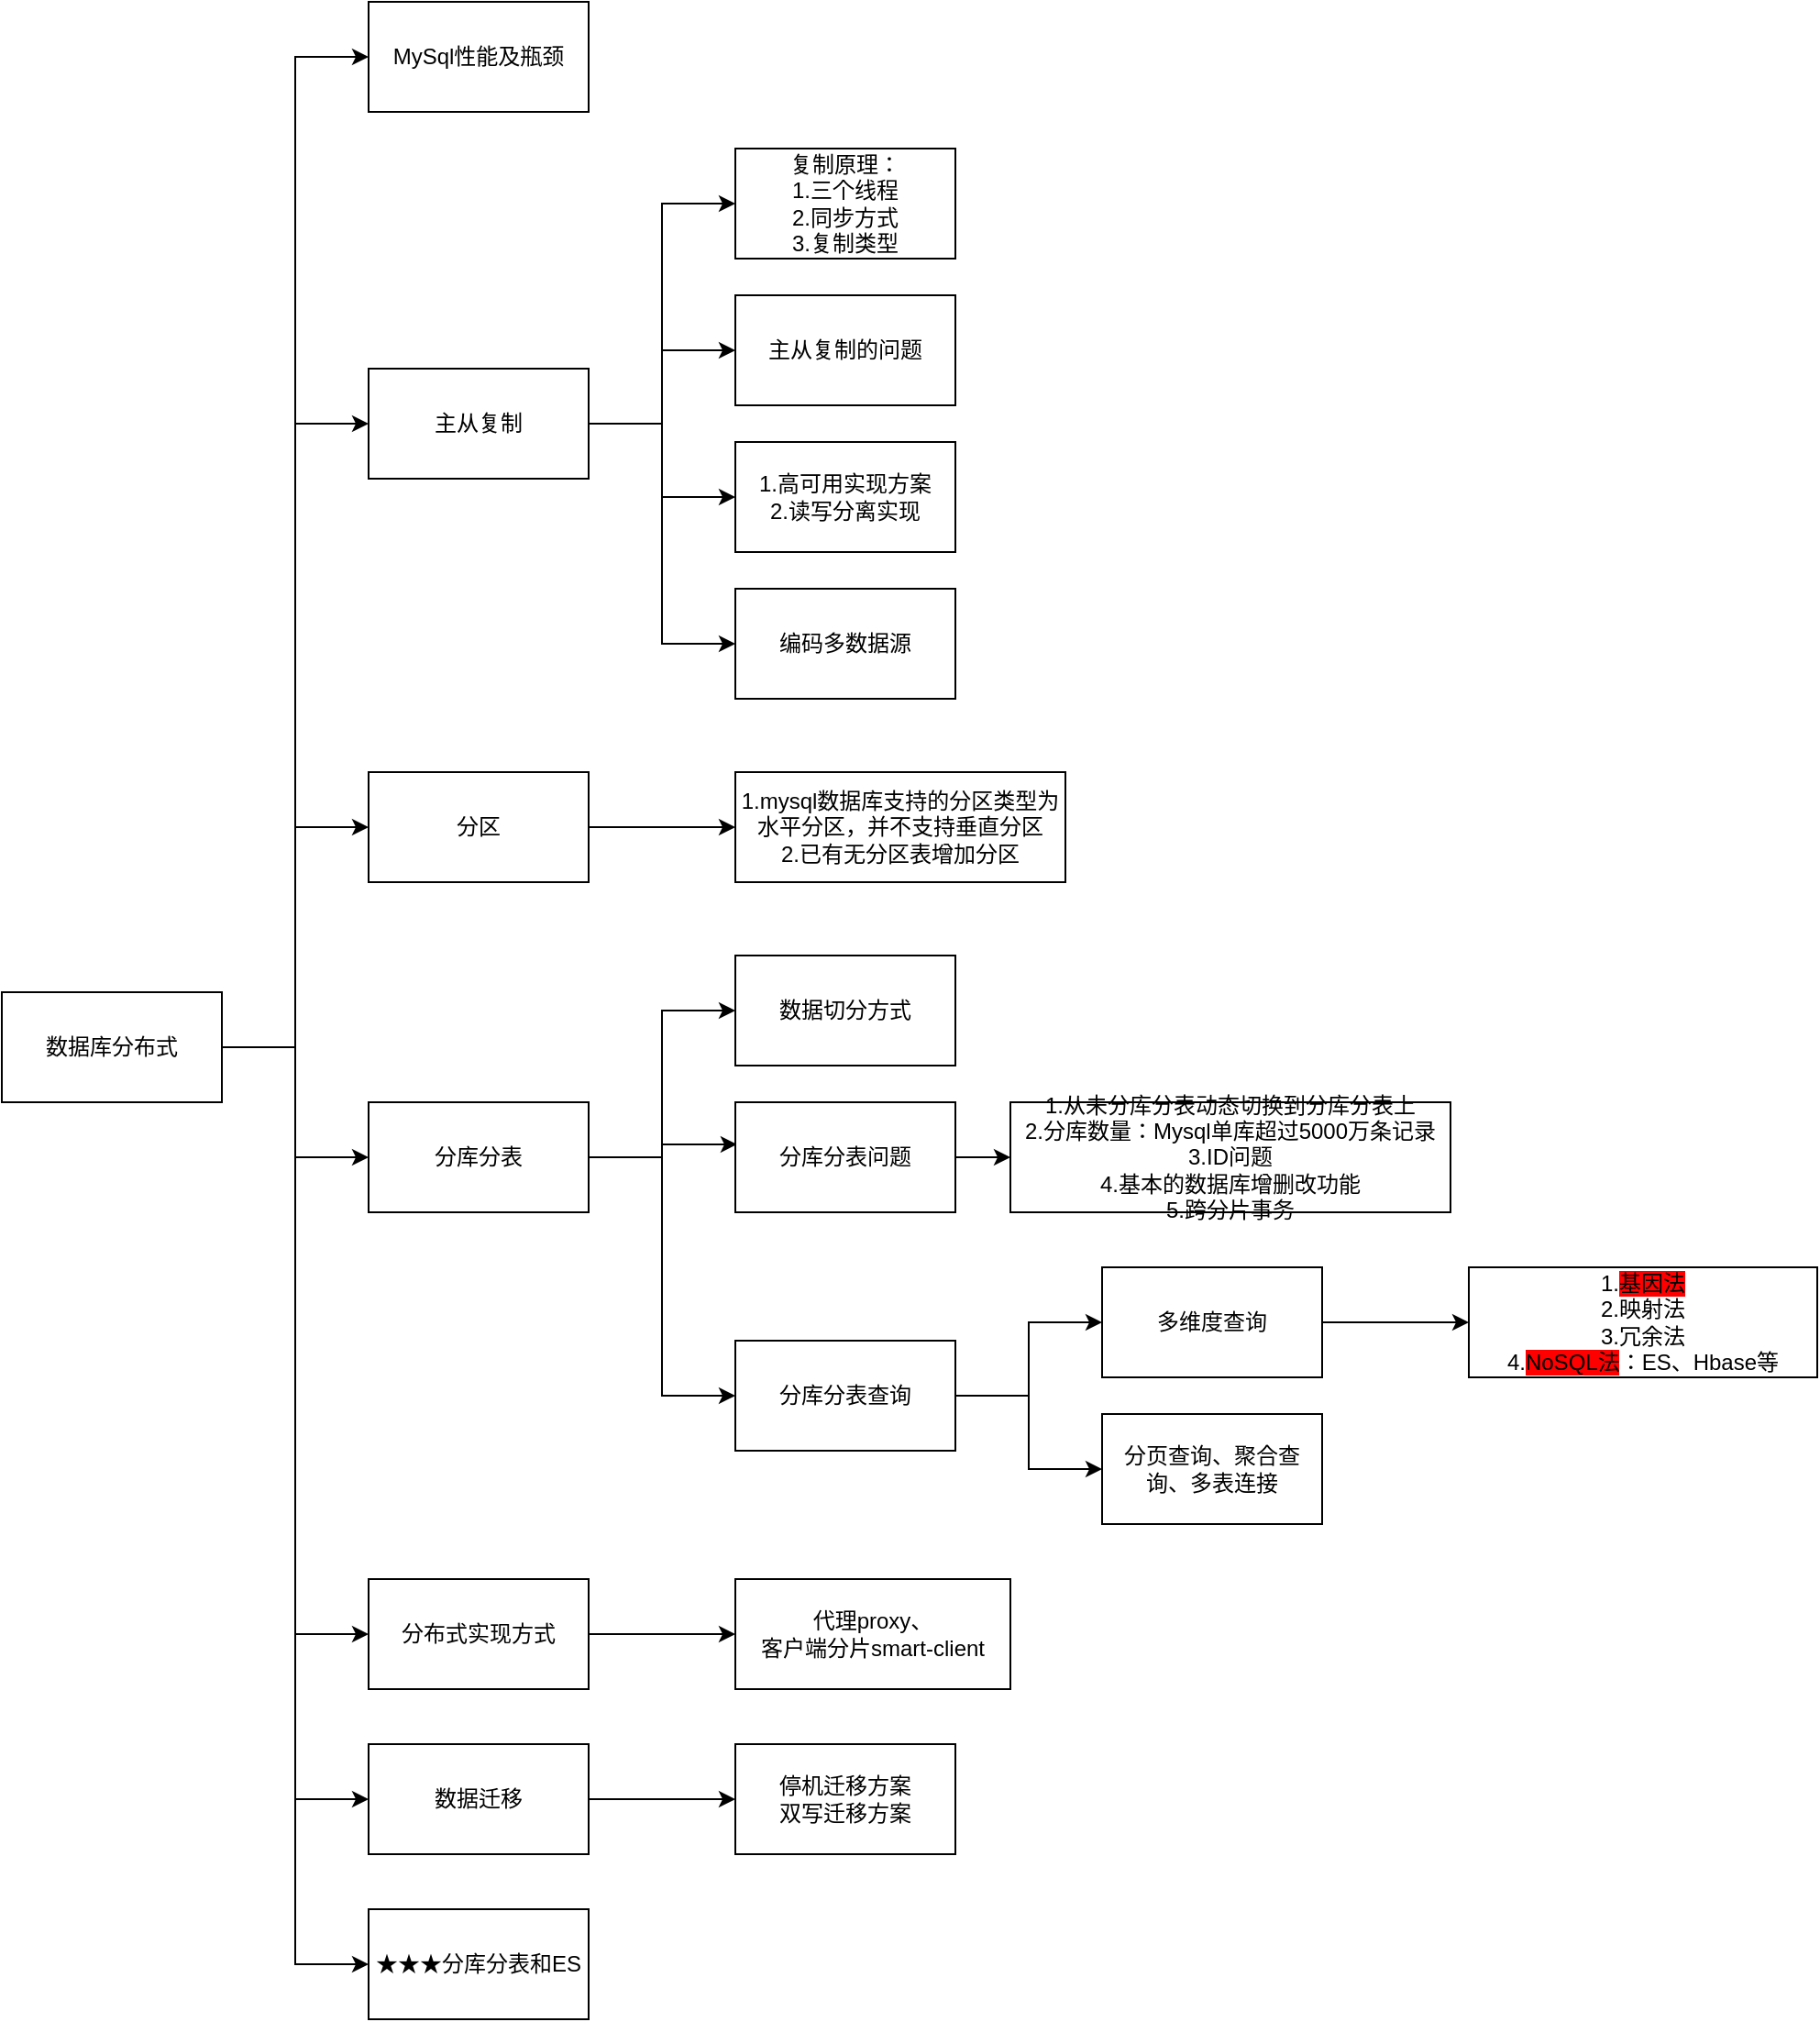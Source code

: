 <mxfile version="20.8.16" type="device"><diagram name="第 1 页" id="9qSOmLdFqSY6o_RUL84G"><mxGraphModel dx="1003" dy="828" grid="1" gridSize="10" guides="1" tooltips="1" connect="1" arrows="1" fold="1" page="1" pageScale="1" pageWidth="827" pageHeight="1169" math="0" shadow="0"><root><mxCell id="0"/><mxCell id="1" parent="0"/><mxCell id="IenSbk5PM1yaowfglLsW-3" value="" style="edgeStyle=orthogonalEdgeStyle;rounded=0;orthogonalLoop=1;jettySize=auto;html=1;entryX=0;entryY=0.5;entryDx=0;entryDy=0;" parent="1" source="IenSbk5PM1yaowfglLsW-1" target="IenSbk5PM1yaowfglLsW-2" edge="1"><mxGeometry relative="1" as="geometry"/></mxCell><mxCell id="IenSbk5PM1yaowfglLsW-8" style="edgeStyle=orthogonalEdgeStyle;rounded=0;orthogonalLoop=1;jettySize=auto;html=1;entryX=0;entryY=0.5;entryDx=0;entryDy=0;" parent="1" source="IenSbk5PM1yaowfglLsW-1" target="IenSbk5PM1yaowfglLsW-7" edge="1"><mxGeometry relative="1" as="geometry"/></mxCell><mxCell id="IenSbk5PM1yaowfglLsW-9" style="edgeStyle=orthogonalEdgeStyle;rounded=0;orthogonalLoop=1;jettySize=auto;html=1;entryX=0;entryY=0.5;entryDx=0;entryDy=0;" parent="1" source="IenSbk5PM1yaowfglLsW-1" target="IenSbk5PM1yaowfglLsW-6" edge="1"><mxGeometry relative="1" as="geometry"/></mxCell><mxCell id="IenSbk5PM1yaowfglLsW-10" style="edgeStyle=orthogonalEdgeStyle;rounded=0;orthogonalLoop=1;jettySize=auto;html=1;entryX=0;entryY=0.5;entryDx=0;entryDy=0;" parent="1" source="IenSbk5PM1yaowfglLsW-1" target="IenSbk5PM1yaowfglLsW-5" edge="1"><mxGeometry relative="1" as="geometry"/></mxCell><mxCell id="IenSbk5PM1yaowfglLsW-11" style="edgeStyle=orthogonalEdgeStyle;rounded=0;orthogonalLoop=1;jettySize=auto;html=1;entryX=0;entryY=0.5;entryDx=0;entryDy=0;" parent="1" source="IenSbk5PM1yaowfglLsW-1" target="IenSbk5PM1yaowfglLsW-4" edge="1"><mxGeometry relative="1" as="geometry"/></mxCell><mxCell id="IenSbk5PM1yaowfglLsW-13" style="edgeStyle=orthogonalEdgeStyle;rounded=0;orthogonalLoop=1;jettySize=auto;html=1;entryX=0;entryY=0.5;entryDx=0;entryDy=0;" parent="1" source="IenSbk5PM1yaowfglLsW-1" target="IenSbk5PM1yaowfglLsW-12" edge="1"><mxGeometry relative="1" as="geometry"/></mxCell><mxCell id="IenSbk5PM1yaowfglLsW-47" style="edgeStyle=orthogonalEdgeStyle;rounded=0;orthogonalLoop=1;jettySize=auto;html=1;entryX=0;entryY=0.5;entryDx=0;entryDy=0;" parent="1" source="IenSbk5PM1yaowfglLsW-1" target="IenSbk5PM1yaowfglLsW-46" edge="1"><mxGeometry relative="1" as="geometry"/></mxCell><mxCell id="IenSbk5PM1yaowfglLsW-1" value="数据库分布式" style="rounded=0;whiteSpace=wrap;html=1;" parent="1" vertex="1"><mxGeometry x="40" y="580" width="120" height="60" as="geometry"/></mxCell><mxCell id="IenSbk5PM1yaowfglLsW-15" value="" style="edgeStyle=orthogonalEdgeStyle;rounded=0;orthogonalLoop=1;jettySize=auto;html=1;entryX=0;entryY=0.5;entryDx=0;entryDy=0;" parent="1" source="IenSbk5PM1yaowfglLsW-2" target="IenSbk5PM1yaowfglLsW-14" edge="1"><mxGeometry relative="1" as="geometry"/></mxCell><mxCell id="IenSbk5PM1yaowfglLsW-22" style="edgeStyle=orthogonalEdgeStyle;rounded=0;orthogonalLoop=1;jettySize=auto;html=1;entryX=0;entryY=0.5;entryDx=0;entryDy=0;" parent="1" source="IenSbk5PM1yaowfglLsW-2" target="IenSbk5PM1yaowfglLsW-21" edge="1"><mxGeometry relative="1" as="geometry"/></mxCell><mxCell id="IenSbk5PM1yaowfglLsW-23" style="edgeStyle=orthogonalEdgeStyle;rounded=0;orthogonalLoop=1;jettySize=auto;html=1;" parent="1" source="IenSbk5PM1yaowfglLsW-2" target="IenSbk5PM1yaowfglLsW-20" edge="1"><mxGeometry relative="1" as="geometry"/></mxCell><mxCell id="IenSbk5PM1yaowfglLsW-24" style="edgeStyle=orthogonalEdgeStyle;rounded=0;orthogonalLoop=1;jettySize=auto;html=1;entryX=0;entryY=0.5;entryDx=0;entryDy=0;" parent="1" source="IenSbk5PM1yaowfglLsW-2" target="IenSbk5PM1yaowfglLsW-19" edge="1"><mxGeometry relative="1" as="geometry"/></mxCell><mxCell id="IenSbk5PM1yaowfglLsW-2" value="主从复制" style="rounded=0;whiteSpace=wrap;html=1;" parent="1" vertex="1"><mxGeometry x="240" y="240" width="120" height="60" as="geometry"/></mxCell><mxCell id="IenSbk5PM1yaowfglLsW-43" value="" style="edgeStyle=orthogonalEdgeStyle;rounded=0;orthogonalLoop=1;jettySize=auto;html=1;" parent="1" source="IenSbk5PM1yaowfglLsW-4" target="IenSbk5PM1yaowfglLsW-42" edge="1"><mxGeometry relative="1" as="geometry"/></mxCell><mxCell id="IenSbk5PM1yaowfglLsW-4" value="数据迁移" style="rounded=0;whiteSpace=wrap;html=1;" parent="1" vertex="1"><mxGeometry x="240" y="990" width="120" height="60" as="geometry"/></mxCell><mxCell id="IenSbk5PM1yaowfglLsW-28" value="" style="edgeStyle=orthogonalEdgeStyle;rounded=0;orthogonalLoop=1;jettySize=auto;html=1;entryX=0;entryY=0.5;entryDx=0;entryDy=0;" parent="1" source="IenSbk5PM1yaowfglLsW-5" target="IenSbk5PM1yaowfglLsW-27" edge="1"><mxGeometry relative="1" as="geometry"/></mxCell><mxCell id="IenSbk5PM1yaowfglLsW-31" style="edgeStyle=orthogonalEdgeStyle;rounded=0;orthogonalLoop=1;jettySize=auto;html=1;entryX=0.008;entryY=0.383;entryDx=0;entryDy=0;entryPerimeter=0;" parent="1" source="IenSbk5PM1yaowfglLsW-5" target="IenSbk5PM1yaowfglLsW-33" edge="1"><mxGeometry relative="1" as="geometry"/></mxCell><mxCell id="IenSbk5PM1yaowfglLsW-32" style="edgeStyle=orthogonalEdgeStyle;rounded=0;orthogonalLoop=1;jettySize=auto;html=1;entryX=0;entryY=0.5;entryDx=0;entryDy=0;" parent="1" source="IenSbk5PM1yaowfglLsW-5" target="IenSbk5PM1yaowfglLsW-30" edge="1"><mxGeometry relative="1" as="geometry"/></mxCell><mxCell id="IenSbk5PM1yaowfglLsW-5" value="分库分表" style="rounded=0;whiteSpace=wrap;html=1;" parent="1" vertex="1"><mxGeometry x="240" y="640" width="120" height="60" as="geometry"/></mxCell><mxCell id="IenSbk5PM1yaowfglLsW-26" value="" style="edgeStyle=orthogonalEdgeStyle;rounded=0;orthogonalLoop=1;jettySize=auto;html=1;" parent="1" source="IenSbk5PM1yaowfglLsW-6" target="IenSbk5PM1yaowfglLsW-25" edge="1"><mxGeometry relative="1" as="geometry"/></mxCell><mxCell id="IenSbk5PM1yaowfglLsW-6" value="分区" style="rounded=0;whiteSpace=wrap;html=1;" parent="1" vertex="1"><mxGeometry x="240" y="460" width="120" height="60" as="geometry"/></mxCell><mxCell id="IenSbk5PM1yaowfglLsW-7" value="MySql性能及瓶颈" style="rounded=0;whiteSpace=wrap;html=1;" parent="1" vertex="1"><mxGeometry x="240" y="40" width="120" height="60" as="geometry"/></mxCell><mxCell id="IenSbk5PM1yaowfglLsW-45" value="" style="edgeStyle=orthogonalEdgeStyle;rounded=0;orthogonalLoop=1;jettySize=auto;html=1;" parent="1" source="IenSbk5PM1yaowfglLsW-12" target="IenSbk5PM1yaowfglLsW-44" edge="1"><mxGeometry relative="1" as="geometry"/></mxCell><mxCell id="IenSbk5PM1yaowfglLsW-12" value="分布式实现方式" style="rounded=0;whiteSpace=wrap;html=1;" parent="1" vertex="1"><mxGeometry x="240" y="900" width="120" height="60" as="geometry"/></mxCell><mxCell id="IenSbk5PM1yaowfglLsW-14" value="&lt;div&gt;复制原理：&lt;br&gt;1.三个线程&lt;/div&gt;&lt;div&gt;2.同步方式&lt;/div&gt;&lt;div&gt;3.复制类型&lt;/div&gt;" style="rounded=0;whiteSpace=wrap;html=1;" parent="1" vertex="1"><mxGeometry x="440" y="120" width="120" height="60" as="geometry"/></mxCell><mxCell id="IenSbk5PM1yaowfglLsW-19" value="编码多数据源" style="rounded=0;whiteSpace=wrap;html=1;" parent="1" vertex="1"><mxGeometry x="440" y="360" width="120" height="60" as="geometry"/></mxCell><mxCell id="IenSbk5PM1yaowfglLsW-20" value="&lt;div&gt;1.高可用实现方案&lt;/div&gt;&lt;div&gt;2.读写分离实现&lt;/div&gt;" style="rounded=0;whiteSpace=wrap;html=1;" parent="1" vertex="1"><mxGeometry x="440" y="280" width="120" height="60" as="geometry"/></mxCell><mxCell id="IenSbk5PM1yaowfglLsW-21" value="主从复制的问题" style="rounded=0;whiteSpace=wrap;html=1;" parent="1" vertex="1"><mxGeometry x="440" y="200" width="120" height="60" as="geometry"/></mxCell><mxCell id="IenSbk5PM1yaowfglLsW-25" value="&lt;div&gt;1.mysql数据库支持的分区类型为水平分区，并不支持垂直分区&lt;/div&gt;&lt;div&gt;2.已有无分区表增加分区&lt;/div&gt;" style="rounded=0;whiteSpace=wrap;html=1;" parent="1" vertex="1"><mxGeometry x="440" y="460" width="180" height="60" as="geometry"/></mxCell><mxCell id="IenSbk5PM1yaowfglLsW-27" value="数据切分方式" style="rounded=0;whiteSpace=wrap;html=1;" parent="1" vertex="1"><mxGeometry x="440" y="560" width="120" height="60" as="geometry"/></mxCell><mxCell id="IenSbk5PM1yaowfglLsW-29" value="&lt;div&gt;1.从未分库分表动态切换到分库分表上&lt;/div&gt;&lt;div&gt;2.分库数量：Mysql单库超过5000万条记录&lt;/div&gt;&lt;div&gt;3.ID问题&lt;/div&gt;&lt;div&gt;4.基本的数据库增删改功能&lt;/div&gt;&lt;div&gt;5.跨分片事务&lt;/div&gt;" style="rounded=0;whiteSpace=wrap;html=1;" parent="1" vertex="1"><mxGeometry x="590" y="640" width="240" height="60" as="geometry"/></mxCell><mxCell id="IenSbk5PM1yaowfglLsW-37" value="" style="edgeStyle=orthogonalEdgeStyle;rounded=0;orthogonalLoop=1;jettySize=auto;html=1;entryX=0;entryY=0.5;entryDx=0;entryDy=0;" parent="1" source="IenSbk5PM1yaowfglLsW-30" target="IenSbk5PM1yaowfglLsW-36" edge="1"><mxGeometry relative="1" as="geometry"/></mxCell><mxCell id="IenSbk5PM1yaowfglLsW-39" style="edgeStyle=orthogonalEdgeStyle;rounded=0;orthogonalLoop=1;jettySize=auto;html=1;entryX=0;entryY=0.5;entryDx=0;entryDy=0;" parent="1" source="IenSbk5PM1yaowfglLsW-30" target="IenSbk5PM1yaowfglLsW-38" edge="1"><mxGeometry relative="1" as="geometry"/></mxCell><mxCell id="IenSbk5PM1yaowfglLsW-30" value="分库分表查询" style="rounded=0;whiteSpace=wrap;html=1;" parent="1" vertex="1"><mxGeometry x="440" y="770" width="120" height="60" as="geometry"/></mxCell><mxCell id="IenSbk5PM1yaowfglLsW-35" value="" style="edgeStyle=orthogonalEdgeStyle;rounded=0;orthogonalLoop=1;jettySize=auto;html=1;" parent="1" source="IenSbk5PM1yaowfglLsW-33" target="IenSbk5PM1yaowfglLsW-29" edge="1"><mxGeometry relative="1" as="geometry"/></mxCell><mxCell id="IenSbk5PM1yaowfglLsW-33" value="分库分表问题" style="rounded=0;whiteSpace=wrap;html=1;" parent="1" vertex="1"><mxGeometry x="440" y="640" width="120" height="60" as="geometry"/></mxCell><mxCell id="IenSbk5PM1yaowfglLsW-41" value="" style="edgeStyle=orthogonalEdgeStyle;rounded=0;orthogonalLoop=1;jettySize=auto;html=1;" parent="1" source="IenSbk5PM1yaowfglLsW-36" target="IenSbk5PM1yaowfglLsW-40" edge="1"><mxGeometry relative="1" as="geometry"/></mxCell><mxCell id="IenSbk5PM1yaowfglLsW-36" value="多维度查询" style="rounded=0;whiteSpace=wrap;html=1;" parent="1" vertex="1"><mxGeometry x="640" y="730" width="120" height="60" as="geometry"/></mxCell><mxCell id="IenSbk5PM1yaowfglLsW-38" value="分页查询、聚合查询、多表连接" style="rounded=0;whiteSpace=wrap;html=1;" parent="1" vertex="1"><mxGeometry x="640" y="810" width="120" height="60" as="geometry"/></mxCell><mxCell id="IenSbk5PM1yaowfglLsW-40" value="&lt;div&gt;1.&lt;span style=&quot;background-color: rgb(255, 0, 0);&quot;&gt;基因法&lt;/span&gt;&lt;/div&gt;&lt;div&gt;2.映射法&lt;/div&gt;&lt;div&gt;3.冗余法&lt;/div&gt;&lt;div&gt;4.&lt;span style=&quot;background-color: rgb(255, 0, 0);&quot;&gt;NoSQL法&lt;/span&gt;：ES、Hbase等&lt;/div&gt;" style="rounded=0;whiteSpace=wrap;html=1;" parent="1" vertex="1"><mxGeometry x="840" y="730" width="190" height="60" as="geometry"/></mxCell><mxCell id="IenSbk5PM1yaowfglLsW-42" value="&lt;div&gt;停机迁移方案&lt;/div&gt;&lt;div&gt;双写迁移方案&lt;/div&gt;" style="rounded=0;whiteSpace=wrap;html=1;" parent="1" vertex="1"><mxGeometry x="440" y="990" width="120" height="60" as="geometry"/></mxCell><mxCell id="IenSbk5PM1yaowfglLsW-44" value="&lt;div&gt;&lt;span style=&quot;background-color: initial;&quot;&gt;代理proxy、&lt;/span&gt;&lt;br&gt;&lt;/div&gt;&lt;div&gt;客户端分片smart-client&lt;/div&gt;" style="rounded=0;whiteSpace=wrap;html=1;" parent="1" vertex="1"><mxGeometry x="440" y="900" width="150" height="60" as="geometry"/></mxCell><mxCell id="IenSbk5PM1yaowfglLsW-46" value="★★★分库分表和ES" style="rounded=0;whiteSpace=wrap;html=1;" parent="1" vertex="1"><mxGeometry x="240" y="1080" width="120" height="60" as="geometry"/></mxCell></root></mxGraphModel></diagram></mxfile>
